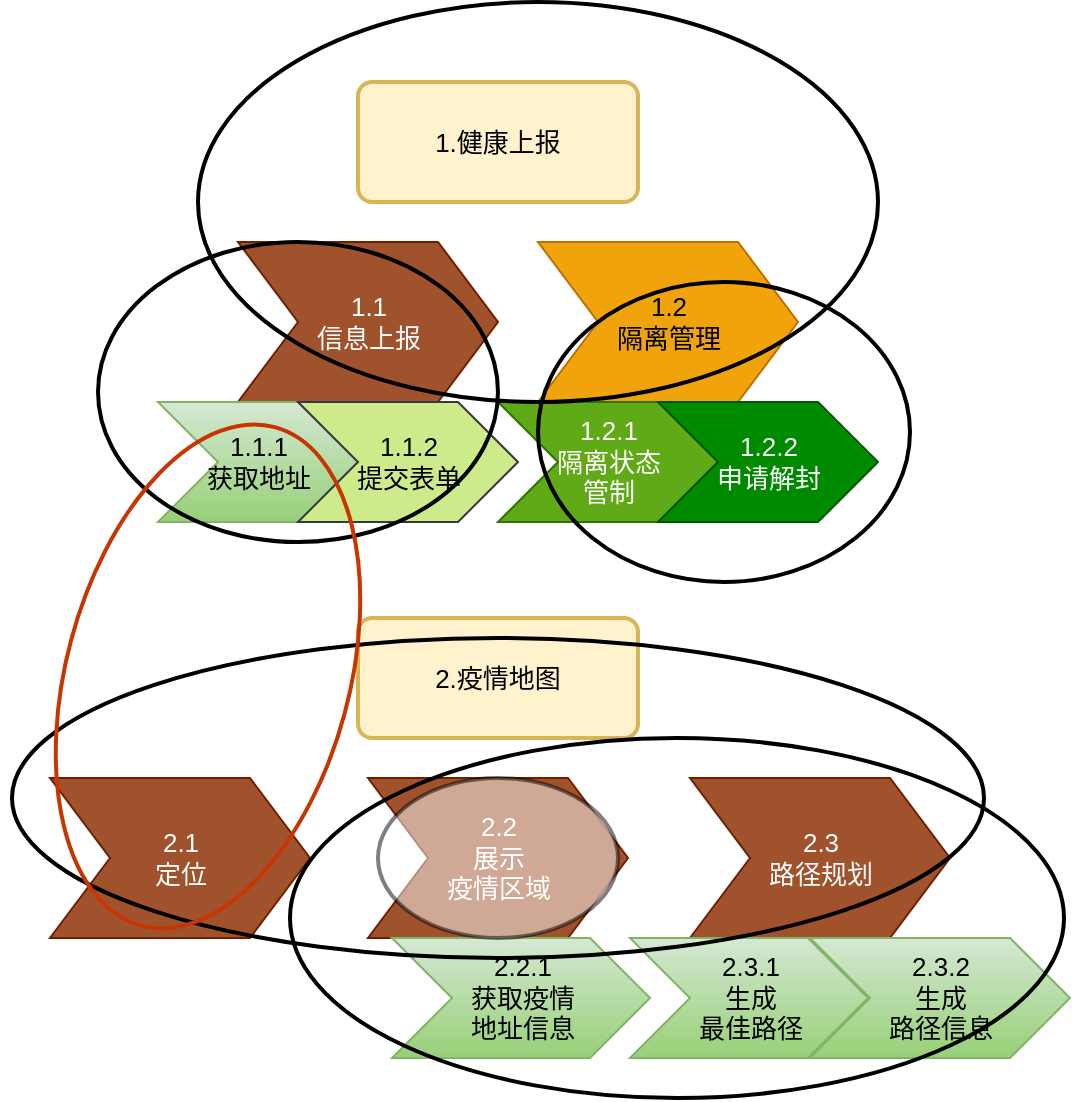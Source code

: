 <mxfile version="17.1.2" type="github">
  <diagram id="KOFlrqzvZw_nYIN8lbA3" name="Page-1">
    <mxGraphModel dx="1038" dy="497" grid="0" gridSize="10" guides="0" tooltips="1" connect="1" arrows="1" fold="1" page="1" pageScale="1" pageWidth="827" pageHeight="1169" math="0" shadow="0">
      <root>
        <mxCell id="0" />
        <mxCell id="1" parent="0" />
        <mxCell id="mlr47rAe-lZuI5P66Sya-28" value="1.1&lt;br style=&quot;font-size: 13px;&quot;&gt;信息上报" style="html=1;shadow=0;dashed=0;align=center;verticalAlign=middle;shape=mxgraph.arrows2.arrow;dy=0;dx=30;notch=30;fillColor=#a0522d;fontColor=#ffffff;strokeColor=#6D1F00;fontSize=13;" vertex="1" parent="1">
          <mxGeometry x="244" y="602" width="130" height="80" as="geometry" />
        </mxCell>
        <mxCell id="mlr47rAe-lZuI5P66Sya-31" value="1.2&lt;br style=&quot;font-size: 13px;&quot;&gt;隔离管理" style="html=1;shadow=0;dashed=0;align=center;verticalAlign=middle;shape=mxgraph.arrows2.arrow;dy=0;dx=30;notch=30;fillColor=#f0a30a;fontColor=#000000;strokeColor=#BD7000;fontSize=13;" vertex="1" parent="1">
          <mxGeometry x="394" y="602" width="130" height="80" as="geometry" />
        </mxCell>
        <mxCell id="mlr47rAe-lZuI5P66Sya-32" value="1.健康上报" style="rounded=1;whiteSpace=wrap;html=1;absoluteArcSize=1;arcSize=14;strokeWidth=2;fillColor=#fff2cc;strokeColor=#d6b656;fontSize=13;" vertex="1" parent="1">
          <mxGeometry x="304" y="522" width="140" height="60" as="geometry" />
        </mxCell>
        <mxCell id="mlr47rAe-lZuI5P66Sya-33" value="1.1.1&lt;br style=&quot;font-size: 13px;&quot;&gt;获取地址" style="html=1;shadow=0;dashed=0;align=center;verticalAlign=middle;shape=mxgraph.arrows2.arrow;dy=0;dx=30;notch=30;fillColor=#d5e8d4;gradientColor=#97d077;strokeColor=#82b366;fontSize=13;" vertex="1" parent="1">
          <mxGeometry x="204" y="682" width="100" height="60" as="geometry" />
        </mxCell>
        <mxCell id="mlr47rAe-lZuI5P66Sya-34" value="1.1.2&lt;br style=&quot;font-size: 13px;&quot;&gt;提交表单" style="html=1;shadow=0;dashed=0;align=center;verticalAlign=middle;shape=mxgraph.arrows2.arrow;dy=0;dx=30;notch=30;fillColor=#cdeb8b;strokeColor=#36393d;fontSize=13;" vertex="1" parent="1">
          <mxGeometry x="274" y="682" width="110" height="60" as="geometry" />
        </mxCell>
        <mxCell id="mlr47rAe-lZuI5P66Sya-35" value="1.2.1&lt;br style=&quot;font-size: 13px;&quot;&gt;隔离状态&lt;br style=&quot;font-size: 13px;&quot;&gt;管制" style="html=1;shadow=0;dashed=0;align=center;verticalAlign=middle;shape=mxgraph.arrows2.arrow;dy=0;dx=30;notch=30;fillColor=#60a917;fontColor=#ffffff;strokeColor=#2D7600;fontSize=13;" vertex="1" parent="1">
          <mxGeometry x="374" y="682" width="110" height="60" as="geometry" />
        </mxCell>
        <mxCell id="mlr47rAe-lZuI5P66Sya-36" value="1.2.2&lt;br style=&quot;font-size: 13px;&quot;&gt;申请解封" style="html=1;shadow=0;dashed=0;align=center;verticalAlign=middle;shape=mxgraph.arrows2.arrow;dy=0;dx=30;notch=30;fillColor=#008a00;fontColor=#ffffff;strokeColor=#005700;fontSize=13;" vertex="1" parent="1">
          <mxGeometry x="454" y="682" width="110" height="60" as="geometry" />
        </mxCell>
        <mxCell id="mlr47rAe-lZuI5P66Sya-38" value="" style="ellipse;whiteSpace=wrap;html=1;fillColor=none;rotation=0;strokeWidth=2;fontSize=13;" vertex="1" parent="1">
          <mxGeometry x="224" y="482" width="340" height="200" as="geometry" />
        </mxCell>
        <mxCell id="mlr47rAe-lZuI5P66Sya-39" value="" style="ellipse;whiteSpace=wrap;html=1;strokeWidth=2;fillColor=none;fontSize=13;" vertex="1" parent="1">
          <mxGeometry x="174" y="602" width="200" height="150" as="geometry" />
        </mxCell>
        <mxCell id="mlr47rAe-lZuI5P66Sya-40" value="" style="ellipse;whiteSpace=wrap;html=1;strokeWidth=2;fillColor=none;fontSize=13;" vertex="1" parent="1">
          <mxGeometry x="394" y="622" width="186" height="150" as="geometry" />
        </mxCell>
        <mxCell id="mlr47rAe-lZuI5P66Sya-41" value="2.疫情地图" style="rounded=1;whiteSpace=wrap;html=1;absoluteArcSize=1;arcSize=14;strokeWidth=2;fillColor=#fff2cc;strokeColor=#d6b656;fontSize=13;" vertex="1" parent="1">
          <mxGeometry x="304" y="790" width="140" height="60" as="geometry" />
        </mxCell>
        <mxCell id="mlr47rAe-lZuI5P66Sya-42" value="2.1&lt;br&gt;定位" style="html=1;shadow=0;dashed=0;align=center;verticalAlign=middle;shape=mxgraph.arrows2.arrow;dy=0;dx=30;notch=30;fillColor=#a0522d;fontColor=#ffffff;strokeColor=#6D1F00;fontSize=13;" vertex="1" parent="1">
          <mxGeometry x="150" y="870" width="130" height="80" as="geometry" />
        </mxCell>
        <mxCell id="mlr47rAe-lZuI5P66Sya-43" value="2.2&lt;br&gt;展示&lt;br&gt;疫情区域" style="html=1;shadow=0;dashed=0;align=center;verticalAlign=middle;shape=mxgraph.arrows2.arrow;dy=0;dx=30;notch=30;fillColor=#a0522d;fontColor=#ffffff;strokeColor=#6D1F00;fontSize=13;" vertex="1" parent="1">
          <mxGeometry x="309" y="870" width="130" height="80" as="geometry" />
        </mxCell>
        <mxCell id="mlr47rAe-lZuI5P66Sya-44" value="2.3&lt;br&gt;路径规划" style="html=1;shadow=0;dashed=0;align=center;verticalAlign=middle;shape=mxgraph.arrows2.arrow;dy=0;dx=30;notch=30;fillColor=#a0522d;fontColor=#ffffff;strokeColor=#6D1F00;fontSize=13;" vertex="1" parent="1">
          <mxGeometry x="470" y="870" width="130" height="80" as="geometry" />
        </mxCell>
        <mxCell id="mlr47rAe-lZuI5P66Sya-45" value="2.2.1&lt;br&gt;获取疫情&lt;br&gt;地址信息" style="html=1;shadow=0;dashed=0;align=center;verticalAlign=middle;shape=mxgraph.arrows2.arrow;dy=0;dx=30;notch=30;fillColor=#d5e8d4;gradientColor=#97d077;strokeColor=#82b366;fontSize=13;" vertex="1" parent="1">
          <mxGeometry x="321" y="950" width="129" height="60" as="geometry" />
        </mxCell>
        <mxCell id="mlr47rAe-lZuI5P66Sya-46" value="2.3.1&lt;br&gt;生成&lt;br&gt;最佳路径" style="html=1;shadow=0;dashed=0;align=center;verticalAlign=middle;shape=mxgraph.arrows2.arrow;dy=0;dx=30;notch=30;fillColor=#d5e8d4;gradientColor=#97d077;strokeColor=#82b366;fontSize=13;" vertex="1" parent="1">
          <mxGeometry x="440" y="950" width="119" height="60" as="geometry" />
        </mxCell>
        <mxCell id="mlr47rAe-lZuI5P66Sya-47" value="2.3.2&lt;br&gt;生成&lt;br&gt;路径信息" style="html=1;shadow=0;dashed=0;align=center;verticalAlign=middle;shape=mxgraph.arrows2.arrow;dy=0;dx=30;notch=30;fillColor=#d5e8d4;gradientColor=#97d077;strokeColor=#82b366;fontSize=13;" vertex="1" parent="1">
          <mxGeometry x="530" y="950" width="130" height="60" as="geometry" />
        </mxCell>
        <mxCell id="mlr47rAe-lZuI5P66Sya-49" value="" style="ellipse;whiteSpace=wrap;html=1;fontSize=13;strokeWidth=2;fillColor=none;" vertex="1" parent="1">
          <mxGeometry x="131" y="800" width="486" height="160" as="geometry" />
        </mxCell>
        <mxCell id="mlr47rAe-lZuI5P66Sya-50" value="" style="ellipse;whiteSpace=wrap;html=1;fontSize=13;strokeWidth=2;fillColor=none;" vertex="1" parent="1">
          <mxGeometry x="270" y="850" width="387" height="180" as="geometry" />
        </mxCell>
        <mxCell id="mlr47rAe-lZuI5P66Sya-51" value="" style="ellipse;whiteSpace=wrap;html=1;fontSize=13;strokeWidth=2;fillColor=none;rotation=-75;fontColor=#000000;strokeColor=#C73500;" vertex="1" parent="1">
          <mxGeometry x="100" y="748.38" width="258" height="141.62" as="geometry" />
        </mxCell>
        <mxCell id="mlr47rAe-lZuI5P66Sya-52" value="" style="ellipse;whiteSpace=wrap;html=1;fontSize=13;strokeWidth=2;fillColor=default;gradientColor=none;shadow=0;sketch=0;opacity=50;" vertex="1" parent="1">
          <mxGeometry x="314" y="870" width="120" height="80" as="geometry" />
        </mxCell>
      </root>
    </mxGraphModel>
  </diagram>
</mxfile>
